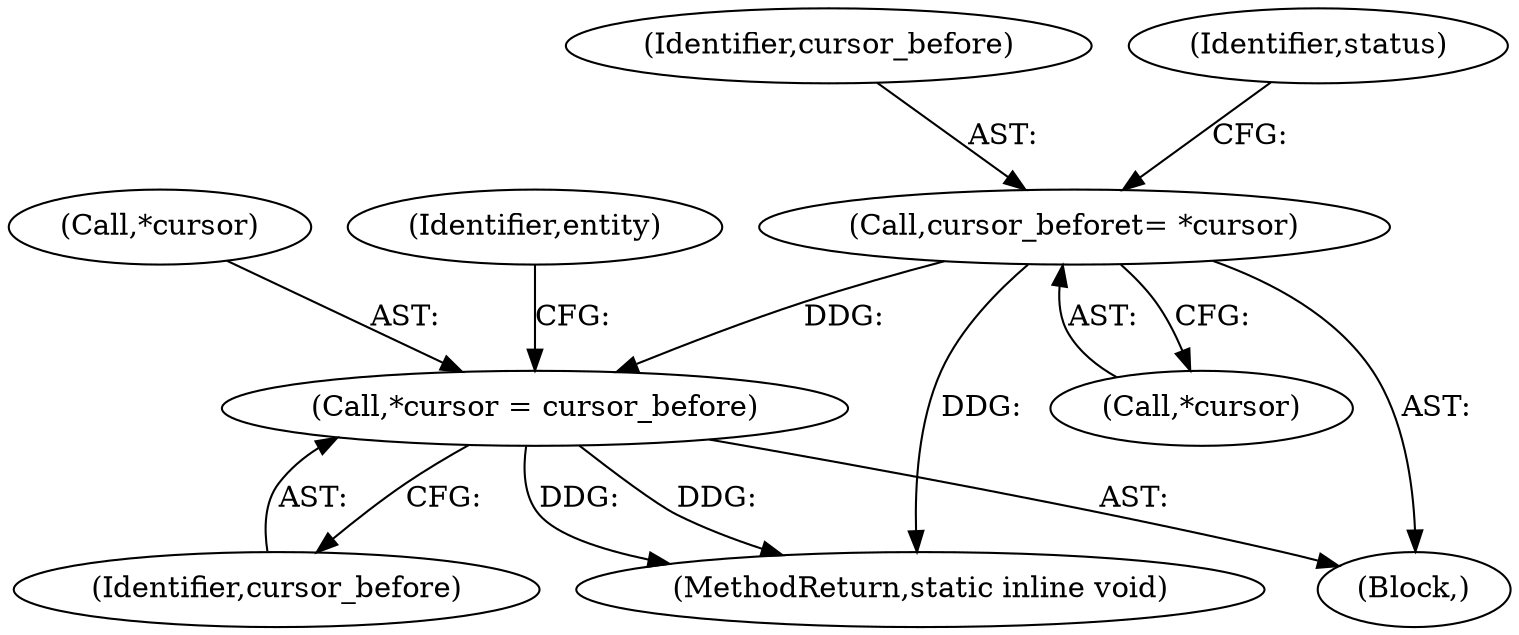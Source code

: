 digraph "0_php-src_0da8b8b801f9276359262f1ef8274c7812d3dfda?w=1_2@pointer" {
"1000175" [label="(Call,cursor_before\t= *cursor)"];
"1000269" [label="(Call,*cursor = cursor_before)"];
"1000173" [label="(Block,)"];
"1000303" [label="(MethodReturn,static inline void)"];
"1000177" [label="(Call,*cursor)"];
"1000176" [label="(Identifier,cursor_before)"];
"1000275" [label="(Identifier,entity)"];
"1000181" [label="(Identifier,status)"];
"1000269" [label="(Call,*cursor = cursor_before)"];
"1000270" [label="(Call,*cursor)"];
"1000272" [label="(Identifier,cursor_before)"];
"1000175" [label="(Call,cursor_before\t= *cursor)"];
"1000175" -> "1000173"  [label="AST: "];
"1000175" -> "1000177"  [label="CFG: "];
"1000176" -> "1000175"  [label="AST: "];
"1000177" -> "1000175"  [label="AST: "];
"1000181" -> "1000175"  [label="CFG: "];
"1000175" -> "1000303"  [label="DDG: "];
"1000175" -> "1000269"  [label="DDG: "];
"1000269" -> "1000173"  [label="AST: "];
"1000269" -> "1000272"  [label="CFG: "];
"1000270" -> "1000269"  [label="AST: "];
"1000272" -> "1000269"  [label="AST: "];
"1000275" -> "1000269"  [label="CFG: "];
"1000269" -> "1000303"  [label="DDG: "];
"1000269" -> "1000303"  [label="DDG: "];
}
